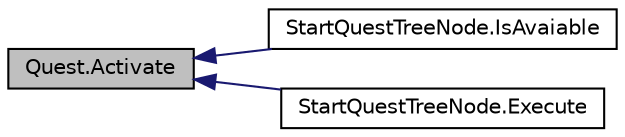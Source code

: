 digraph "Quest.Activate"
{
  edge [fontname="Helvetica",fontsize="10",labelfontname="Helvetica",labelfontsize="10"];
  node [fontname="Helvetica",fontsize="10",shape=record];
  rankdir="LR";
  Node5 [label="Quest.Activate",height=0.2,width=0.4,color="black", fillcolor="grey75", style="filled", fontcolor="black"];
  Node5 -> Node6 [dir="back",color="midnightblue",fontsize="10",style="solid",fontname="Helvetica"];
  Node6 [label="StartQuestTreeNode.IsAvaiable",height=0.2,width=0.4,color="black", fillcolor="white", style="filled",URL="$class_start_quest_tree_node.html#a02adf8e4b763afb482ff2b08af078054",tooltip="Check if the current node is avaiable. It won&#39;t be if it is starting a quest that is locked..."];
  Node5 -> Node7 [dir="back",color="midnightblue",fontsize="10",style="solid",fontname="Helvetica"];
  Node7 [label="StartQuestTreeNode.Execute",height=0.2,width=0.4,color="black", fillcolor="white", style="filled",URL="$class_start_quest_tree_node.html#a93806f03d6446985e872117ae22d7fb6",tooltip="When the node is reached, gives a list of rewards for the player "];
}
